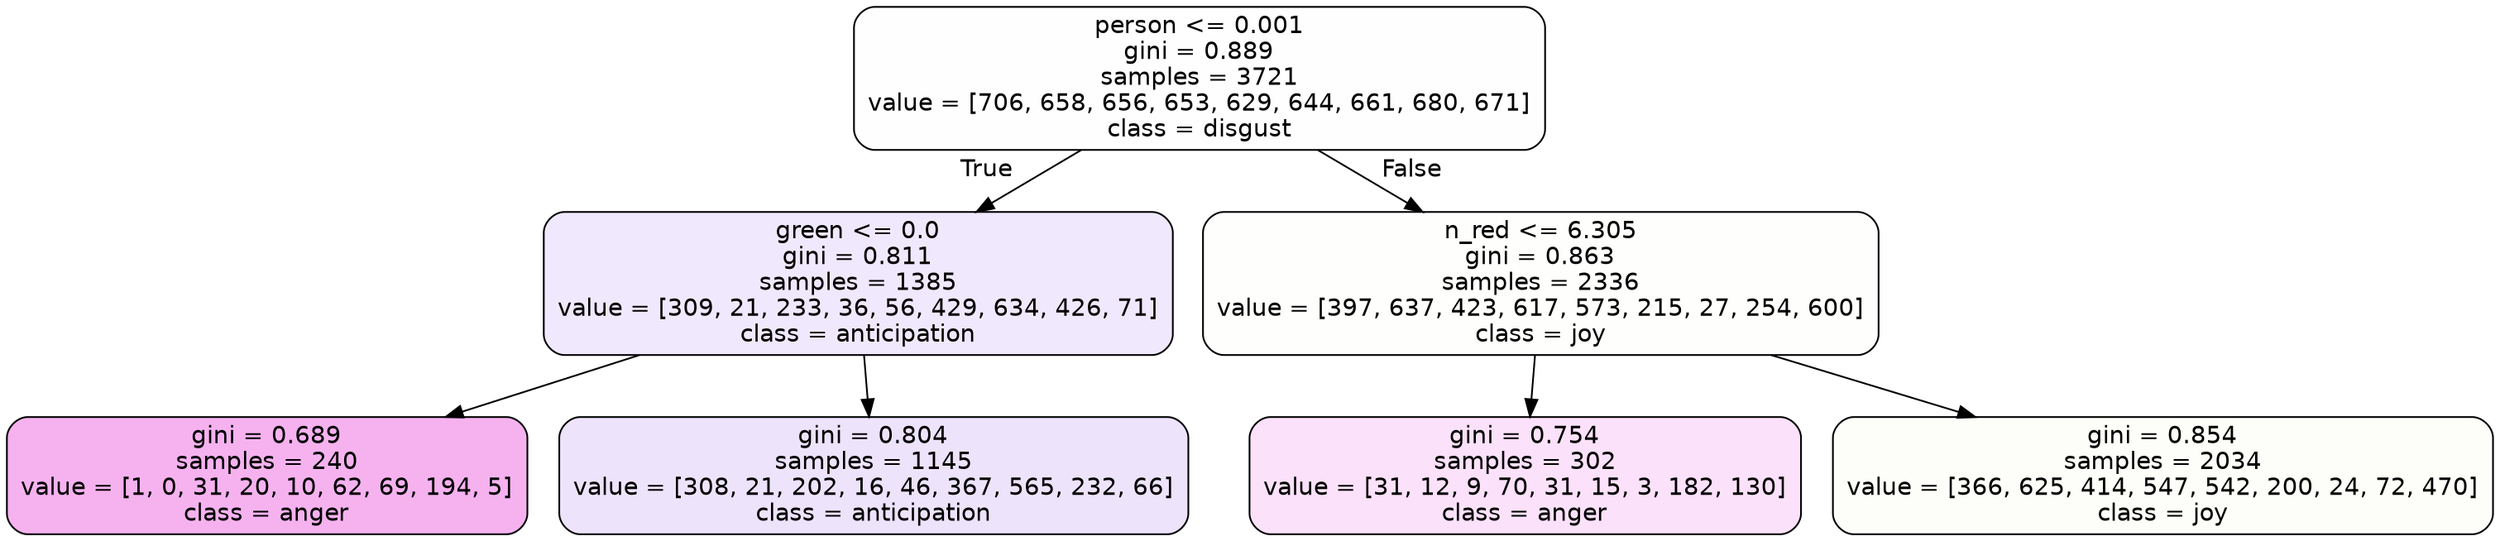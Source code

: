 digraph Tree {
node [shape=box, style="filled, rounded", color="black", fontname=helvetica] ;
edge [fontname=helvetica] ;
0 [label="person <= 0.001\ngini = 0.889\nsamples = 3721\nvalue = [706, 658, 656, 653, 629, 644, 661, 680, 671]\nclass = disgust", fillcolor="#e5813901"] ;
1 [label="green <= 0.0\ngini = 0.811\nsamples = 1385\nvalue = [309, 21, 233, 36, 56, 429, 634, 426, 71]\nclass = anticipation", fillcolor="#8139e51d"] ;
0 -> 1 [labeldistance=2.5, labelangle=45, headlabel="True"] ;
2 [label="gini = 0.689\nsamples = 240\nvalue = [1, 0, 31, 20, 10, 62, 69, 194, 5]\nclass = anger", fillcolor="#e539d763"] ;
1 -> 2 ;
3 [label="gini = 0.804\nsamples = 1145\nvalue = [308, 21, 202, 16, 46, 367, 565, 232, 66]\nclass = anticipation", fillcolor="#8139e523"] ;
1 -> 3 ;
4 [label="n_red <= 6.305\ngini = 0.863\nsamples = 2336\nvalue = [397, 637, 423, 617, 573, 215, 27, 254, 600]\nclass = joy", fillcolor="#d7e53902"] ;
0 -> 4 [labeldistance=2.5, labelangle=-45, headlabel="False"] ;
5 [label="gini = 0.754\nsamples = 302\nvalue = [31, 12, 9, 70, 31, 15, 3, 182, 130]\nclass = anger", fillcolor="#e539d726"] ;
4 -> 5 ;
6 [label="gini = 0.854\nsamples = 2034\nvalue = [366, 625, 414, 547, 542, 200, 24, 72, 470]\nclass = joy", fillcolor="#d7e53907"] ;
4 -> 6 ;
}
